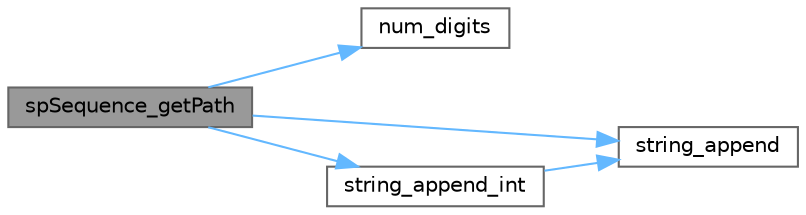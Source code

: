 digraph "spSequence_getPath"
{
 // LATEX_PDF_SIZE
  bgcolor="transparent";
  edge [fontname=Helvetica,fontsize=10,labelfontname=Helvetica,labelfontsize=10];
  node [fontname=Helvetica,fontsize=10,shape=box,height=0.2,width=0.4];
  rankdir="LR";
  Node1 [id="Node000001",label="spSequence_getPath",height=0.2,width=0.4,color="gray40", fillcolor="grey60", style="filled", fontcolor="black",tooltip=" "];
  Node1 -> Node2 [id="edge1_Node000001_Node000002",color="steelblue1",style="solid",tooltip=" "];
  Node2 [id="Node000002",label="num_digits",height=0.2,width=0.4,color="grey40", fillcolor="white", style="filled",URL="$_sequence_8c.html#aa16e8c03d098498ad9c8839cf2c48044",tooltip=" "];
  Node1 -> Node3 [id="edge2_Node000001_Node000003",color="steelblue1",style="solid",tooltip=" "];
  Node3 [id="Node000003",label="string_append",height=0.2,width=0.4,color="grey40", fillcolor="white", style="filled",URL="$_sequence_8c.html#af25c837e1d446d033009c154a2bb94f2",tooltip=" "];
  Node1 -> Node4 [id="edge3_Node000001_Node000004",color="steelblue1",style="solid",tooltip=" "];
  Node4 [id="Node000004",label="string_append_int",height=0.2,width=0.4,color="grey40", fillcolor="white", style="filled",URL="$_sequence_8c.html#a88fa23434e65603e4a8468888e14f2e7",tooltip=" "];
  Node4 -> Node3 [id="edge4_Node000004_Node000003",color="steelblue1",style="solid",tooltip=" "];
}
